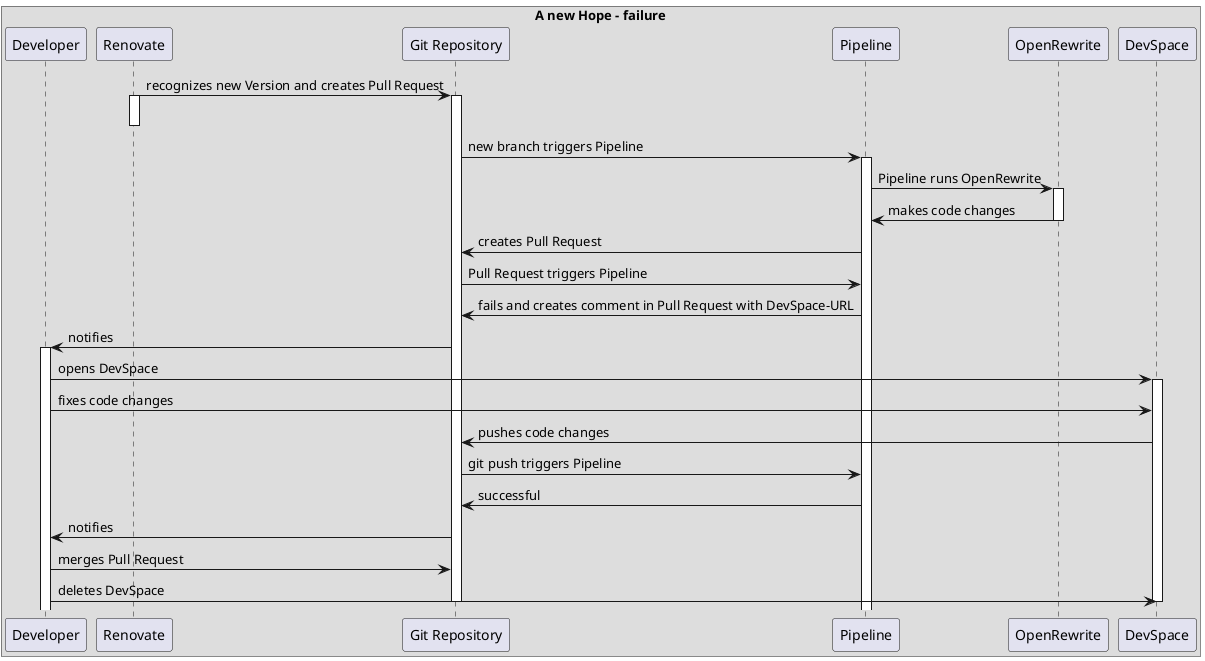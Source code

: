 @startuml
box A new Hope - failure
participant Developer

participant Renovate

Renovate -> "Git Repository" : recognizes new Version and creates Pull Request
activate Renovate
activate "Git Repository"
deactivate Renovate

"Git Repository" -> Pipeline : new branch triggers Pipeline
activate Pipeline

Pipeline -> OpenRewrite : Pipeline runs OpenRewrite
activate OpenRewrite

OpenRewrite -> Pipeline : makes code changes
deactivate OpenRewrite

Pipeline -> "Git Repository" : creates Pull Request

"Git Repository" -> Pipeline : Pull Request triggers Pipeline

Pipeline -> "Git Repository" : fails and creates comment in Pull Request with DevSpace-URL

"Git Repository" -> Developer : notifies
activate Developer

Developer -> DevSpace : opens DevSpace
activate DevSpace
Developer -> DevSpace : fixes code changes

DevSpace -> "Git Repository" : pushes code changes
"Git Repository" -> Pipeline : git push triggers Pipeline

Pipeline -> "Git Repository" : successful

"Git Repository" -> Developer : notifies

"Developer" -> "Git Repository" : merges Pull Request

Developer -> DevSpace : deletes DevSpace
deactivate DevSpace

deactivate "Git Repository"

end box
@enduml